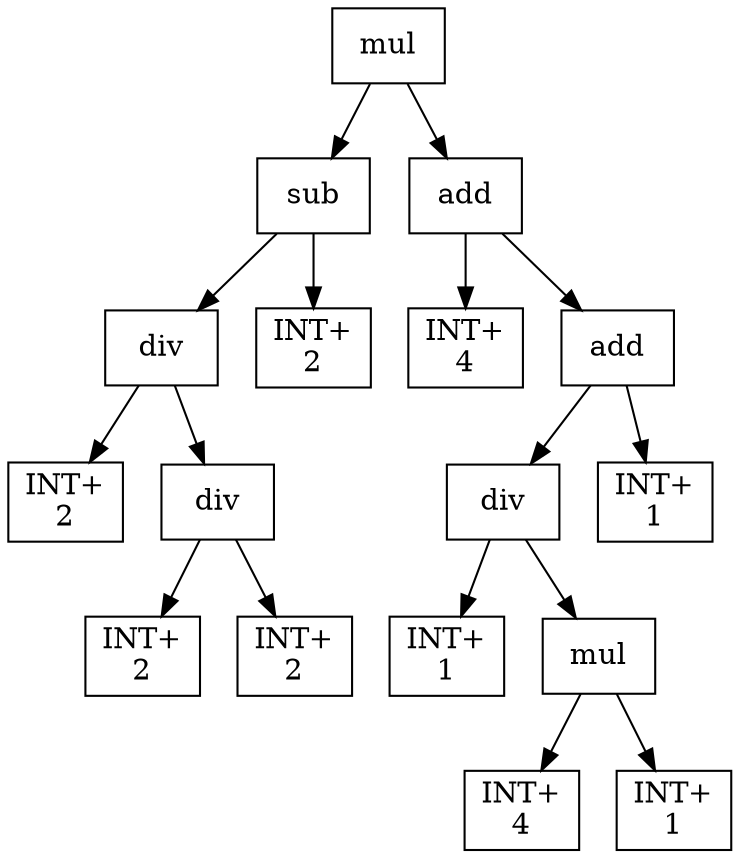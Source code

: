 digraph expr {
  node [shape=box];
  n1 [label="mul"];
  n2 [label="sub"];
  n3 [label="div"];
  n4 [label="INT+\n2"];
  n5 [label="div"];
  n6 [label="INT+\n2"];
  n7 [label="INT+\n2"];
  n5 -> n6;
  n5 -> n7;
  n3 -> n4;
  n3 -> n5;
  n8 [label="INT+\n2"];
  n2 -> n3;
  n2 -> n8;
  n9 [label="add"];
  n10 [label="INT+\n4"];
  n11 [label="add"];
  n12 [label="div"];
  n13 [label="INT+\n1"];
  n14 [label="mul"];
  n15 [label="INT+\n4"];
  n16 [label="INT+\n1"];
  n14 -> n15;
  n14 -> n16;
  n12 -> n13;
  n12 -> n14;
  n17 [label="INT+\n1"];
  n11 -> n12;
  n11 -> n17;
  n9 -> n10;
  n9 -> n11;
  n1 -> n2;
  n1 -> n9;
}
